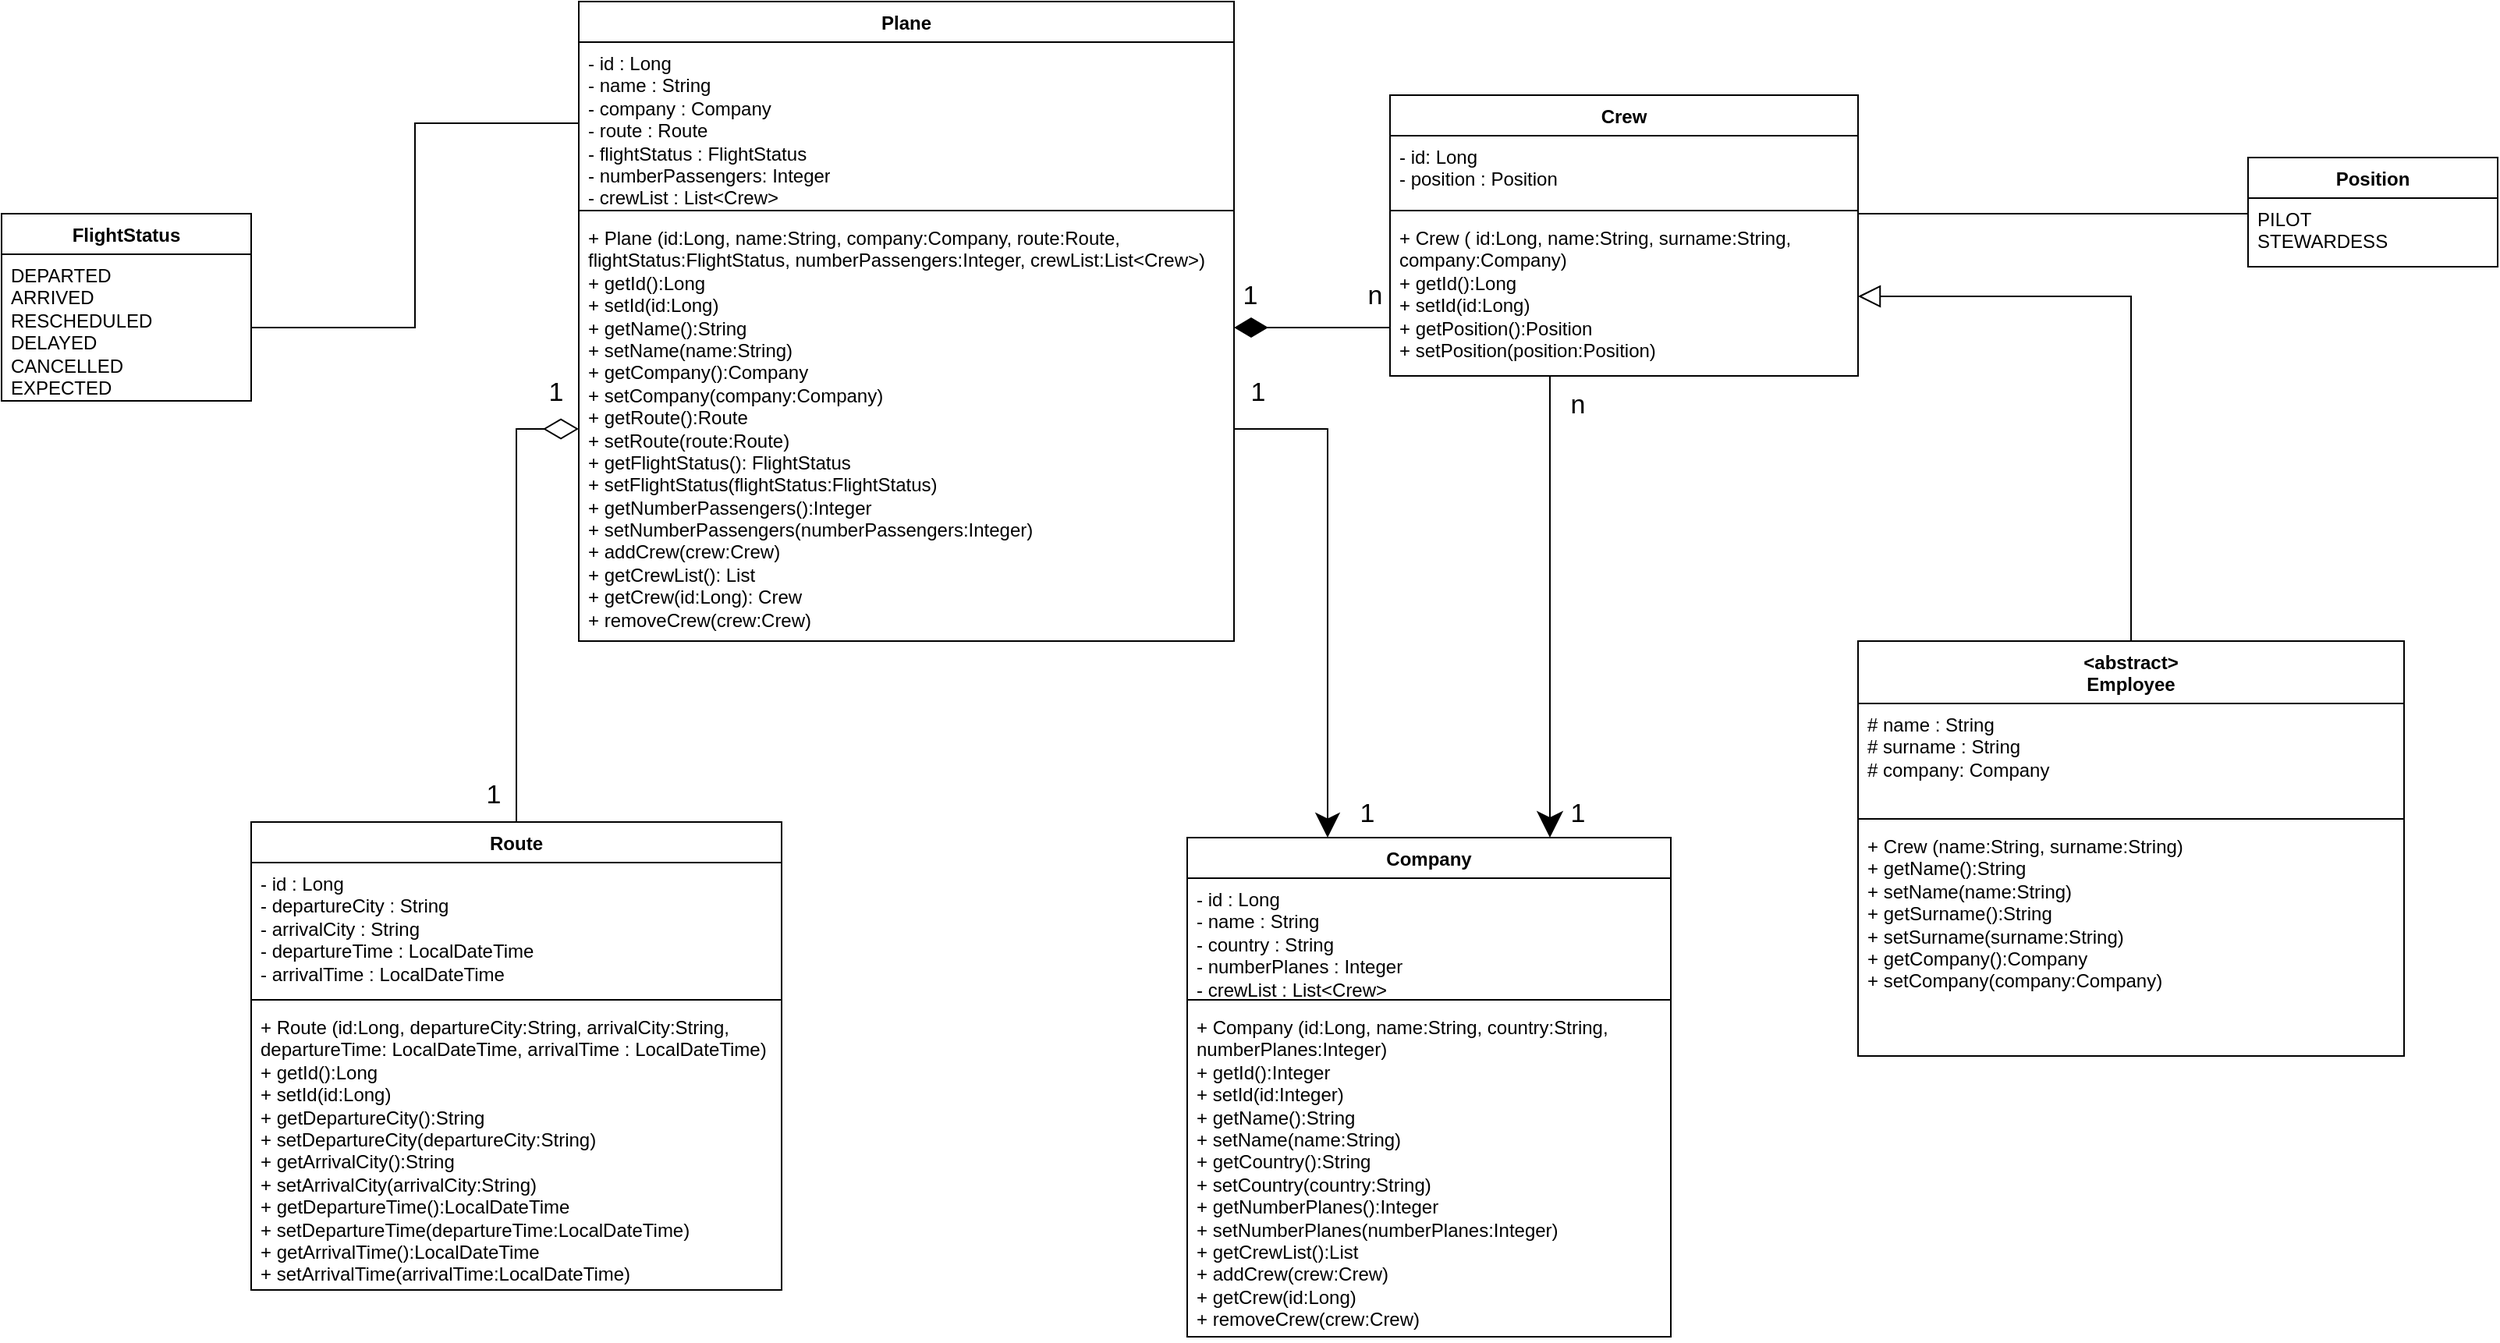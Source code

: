 <mxfile version="28.2.5">
  <diagram name="Страница — 1" id="qBjz6Si-zQFtBIgJfCx6">
    <mxGraphModel dx="2509" dy="952" grid="1" gridSize="10" guides="1" tooltips="1" connect="1" arrows="1" fold="1" page="1" pageScale="1" pageWidth="827" pageHeight="1169" math="0" shadow="0">
      <root>
        <mxCell id="0" />
        <mxCell id="1" parent="0" />
        <mxCell id="wh6pQsQjk_l7OoC0hX97-1" value="Plane" style="swimlane;fontStyle=1;align=center;verticalAlign=top;childLayout=stackLayout;horizontal=1;startSize=26;horizontalStack=0;resizeParent=1;resizeParentMax=0;resizeLast=0;collapsible=1;marginBottom=0;whiteSpace=wrap;html=1;" vertex="1" parent="1">
          <mxGeometry x="320" y="414" width="420" height="410" as="geometry" />
        </mxCell>
        <mxCell id="wh6pQsQjk_l7OoC0hX97-2" value="- id : Long&lt;div&gt;- name : String&lt;/div&gt;&lt;div&gt;- company : Company&lt;/div&gt;&lt;div&gt;&lt;div&gt;- route : Route&lt;/div&gt;&lt;div&gt;- flightStatus : FlightStatus&lt;/div&gt;&lt;/div&gt;&lt;div&gt;-&amp;nbsp;&lt;span style=&quot;background-color: transparent; color: light-dark(rgb(0, 0, 0), rgb(255, 255, 255));&quot;&gt;numberPassengers: Integer&lt;/span&gt;&lt;/div&gt;&lt;div&gt;- crewList : List&amp;lt;Crew&amp;gt;&lt;/div&gt;" style="text;strokeColor=none;fillColor=none;align=left;verticalAlign=top;spacingLeft=4;spacingRight=4;overflow=hidden;rotatable=0;points=[[0,0.5],[1,0.5]];portConstraint=eastwest;whiteSpace=wrap;html=1;" vertex="1" parent="wh6pQsQjk_l7OoC0hX97-1">
          <mxGeometry y="26" width="420" height="104" as="geometry" />
        </mxCell>
        <mxCell id="wh6pQsQjk_l7OoC0hX97-3" value="" style="line;strokeWidth=1;fillColor=none;align=left;verticalAlign=middle;spacingTop=-1;spacingLeft=3;spacingRight=3;rotatable=0;labelPosition=right;points=[];portConstraint=eastwest;strokeColor=inherit;" vertex="1" parent="wh6pQsQjk_l7OoC0hX97-1">
          <mxGeometry y="130" width="420" height="8" as="geometry" />
        </mxCell>
        <mxCell id="wh6pQsQjk_l7OoC0hX97-4" value="+ Plane (id:Long, name:String, company:Company, route:Route, flightStatus:FlightStatus, numberPassengers:Integer, crewList:List&amp;lt;Crew&amp;gt;)&lt;div&gt;+ getId():Long&lt;/div&gt;&lt;div&gt;+ setId(id:Long)&lt;/div&gt;&lt;div&gt;+ getName():String&lt;/div&gt;&lt;div&gt;+ setName(name:String)&lt;/div&gt;&lt;div&gt;+ getCompany():Company&lt;/div&gt;&lt;div&gt;+ setCompany(company:Company)&lt;/div&gt;&lt;div&gt;+ getRoute():Route&lt;/div&gt;&lt;div&gt;+ setRoute(route:Route)&lt;/div&gt;&lt;div&gt;+ getFlightStatus(): FlightStatus&lt;/div&gt;&lt;div&gt;+ setFlightStatus(flightStatus:FlightStatus)&lt;/div&gt;&lt;div&gt;+ getNumberPassengers():Integer&lt;/div&gt;&lt;div&gt;+ setNumberPassengers(numberPassengers:Integer)&lt;/div&gt;&lt;div&gt;&lt;span style=&quot;background-color: transparent; color: light-dark(rgb(0, 0, 0), rgb(255, 255, 255));&quot;&gt;+ add&lt;/span&gt;&lt;span style=&quot;background-color: transparent; color: light-dark(rgb(0, 0, 0), rgb(255, 255, 255));&quot;&gt;Crew&lt;/span&gt;&lt;span style=&quot;background-color: transparent; color: light-dark(rgb(0, 0, 0), rgb(255, 255, 255));&quot;&gt;(crew:&lt;/span&gt;Crew&lt;span style=&quot;background-color: transparent; color: light-dark(rgb(0, 0, 0), rgb(255, 255, 255));&quot;&gt;)&lt;/span&gt;&lt;/div&gt;&lt;div&gt;&lt;span style=&quot;background-color: transparent; color: light-dark(rgb(0, 0, 0), rgb(255, 255, 255));&quot;&gt;+ getCrewList(): List&lt;/span&gt;&lt;/div&gt;&lt;div&gt;&lt;span style=&quot;background-color: transparent; color: light-dark(rgb(0, 0, 0), rgb(255, 255, 255));&quot;&gt;+ getCrew(id:Long): Crew&lt;/span&gt;&lt;/div&gt;&lt;div&gt;&lt;span style=&quot;background-color: transparent; color: light-dark(rgb(0, 0, 0), rgb(255, 255, 255));&quot;&gt;+ removeCrew(crew:Crew)&lt;/span&gt;&lt;/div&gt;" style="text;strokeColor=none;fillColor=none;align=left;verticalAlign=top;spacingLeft=4;spacingRight=4;overflow=hidden;rotatable=0;points=[[0,0.5],[1,0.5]];portConstraint=eastwest;whiteSpace=wrap;html=1;" vertex="1" parent="wh6pQsQjk_l7OoC0hX97-1">
          <mxGeometry y="138" width="420" height="272" as="geometry" />
        </mxCell>
        <mxCell id="wh6pQsQjk_l7OoC0hX97-47" style="edgeStyle=orthogonalEdgeStyle;rounded=0;orthogonalLoop=1;jettySize=auto;html=1;entryX=1;entryY=0.5;entryDx=0;entryDy=0;endSize=12;endArrow=block;endFill=0;" edge="1" parent="1" source="wh6pQsQjk_l7OoC0hX97-5" target="wh6pQsQjk_l7OoC0hX97-30">
          <mxGeometry relative="1" as="geometry" />
        </mxCell>
        <mxCell id="wh6pQsQjk_l7OoC0hX97-5" value="&amp;lt;abstract&amp;gt;&lt;br&gt;Employee" style="swimlane;fontStyle=1;align=center;verticalAlign=top;childLayout=stackLayout;horizontal=1;startSize=40;horizontalStack=0;resizeParent=1;resizeParentMax=0;resizeLast=0;collapsible=1;marginBottom=0;whiteSpace=wrap;html=1;" vertex="1" parent="1">
          <mxGeometry x="1140" y="824" width="350" height="266" as="geometry" />
        </mxCell>
        <mxCell id="wh6pQsQjk_l7OoC0hX97-6" value="&lt;div&gt;# name : String&lt;/div&gt;&lt;div&gt;# surname : String&lt;/div&gt;&lt;div&gt;# company: Company&lt;/div&gt;" style="text;strokeColor=none;fillColor=none;align=left;verticalAlign=top;spacingLeft=4;spacingRight=4;overflow=hidden;rotatable=0;points=[[0,0.5],[1,0.5]];portConstraint=eastwest;whiteSpace=wrap;html=1;" vertex="1" parent="wh6pQsQjk_l7OoC0hX97-5">
          <mxGeometry y="40" width="350" height="70" as="geometry" />
        </mxCell>
        <mxCell id="wh6pQsQjk_l7OoC0hX97-7" value="" style="line;strokeWidth=1;fillColor=none;align=left;verticalAlign=middle;spacingTop=-1;spacingLeft=3;spacingRight=3;rotatable=0;labelPosition=right;points=[];portConstraint=eastwest;strokeColor=inherit;" vertex="1" parent="wh6pQsQjk_l7OoC0hX97-5">
          <mxGeometry y="110" width="350" height="8" as="geometry" />
        </mxCell>
        <mxCell id="wh6pQsQjk_l7OoC0hX97-8" value="+ Crew (name:String, surname:String)&lt;div&gt;&lt;div&gt;+ getName():String&lt;/div&gt;&lt;div&gt;+ setName(name:String)&lt;/div&gt;&lt;/div&gt;&lt;div&gt;+ getSurname():String&lt;/div&gt;&lt;div&gt;+ setSurname(surname:String)&lt;/div&gt;&lt;div&gt;&lt;div&gt;+ getCompany():Company&lt;/div&gt;&lt;div&gt;+ setCompany(company:Company)&lt;/div&gt;&lt;/div&gt;" style="text;strokeColor=none;fillColor=none;align=left;verticalAlign=top;spacingLeft=4;spacingRight=4;overflow=hidden;rotatable=0;points=[[0,0.5],[1,0.5]];portConstraint=eastwest;whiteSpace=wrap;html=1;" vertex="1" parent="wh6pQsQjk_l7OoC0hX97-5">
          <mxGeometry y="118" width="350" height="148" as="geometry" />
        </mxCell>
        <mxCell id="wh6pQsQjk_l7OoC0hX97-9" value="Position" style="swimlane;fontStyle=1;align=center;verticalAlign=top;childLayout=stackLayout;horizontal=1;startSize=26;horizontalStack=0;resizeParent=1;resizeParentMax=0;resizeLast=0;collapsible=1;marginBottom=0;whiteSpace=wrap;html=1;" vertex="1" parent="1">
          <mxGeometry x="1390" y="514" width="160" height="70" as="geometry" />
        </mxCell>
        <mxCell id="wh6pQsQjk_l7OoC0hX97-10" value="PILOT&lt;div&gt;STEWARDESS&lt;/div&gt;" style="text;strokeColor=none;fillColor=none;align=left;verticalAlign=top;spacingLeft=4;spacingRight=4;overflow=hidden;rotatable=0;points=[[0,0.5],[1,0.5]];portConstraint=eastwest;whiteSpace=wrap;html=1;" vertex="1" parent="wh6pQsQjk_l7OoC0hX97-9">
          <mxGeometry y="26" width="160" height="44" as="geometry" />
        </mxCell>
        <mxCell id="wh6pQsQjk_l7OoC0hX97-13" value="FlightStatus" style="swimlane;fontStyle=1;align=center;verticalAlign=top;childLayout=stackLayout;horizontal=1;startSize=26;horizontalStack=0;resizeParent=1;resizeParentMax=0;resizeLast=0;collapsible=1;marginBottom=0;whiteSpace=wrap;html=1;" vertex="1" parent="1">
          <mxGeometry x="-50" y="550" width="160" height="120" as="geometry" />
        </mxCell>
        <mxCell id="wh6pQsQjk_l7OoC0hX97-14" value="DEPARTED&lt;br&gt;ARRIVED&lt;br&gt;RESCHEDULED&lt;br&gt;DELAYED&lt;br&gt;CANCELLED&lt;div&gt;EXPECTED&lt;br&gt;&lt;br&gt;&lt;/div&gt;" style="text;strokeColor=none;fillColor=none;align=left;verticalAlign=top;spacingLeft=4;spacingRight=4;overflow=hidden;rotatable=0;points=[[0,0.5],[1,0.5]];portConstraint=eastwest;whiteSpace=wrap;html=1;" vertex="1" parent="wh6pQsQjk_l7OoC0hX97-13">
          <mxGeometry y="26" width="160" height="94" as="geometry" />
        </mxCell>
        <mxCell id="wh6pQsQjk_l7OoC0hX97-36" style="edgeStyle=orthogonalEdgeStyle;rounded=0;orthogonalLoop=1;jettySize=auto;html=1;entryX=0;entryY=0.5;entryDx=0;entryDy=0;endArrow=diamondThin;endFill=0;startSize=20;endSize=20;" edge="1" parent="1" source="wh6pQsQjk_l7OoC0hX97-19" target="wh6pQsQjk_l7OoC0hX97-4">
          <mxGeometry relative="1" as="geometry" />
        </mxCell>
        <mxCell id="wh6pQsQjk_l7OoC0hX97-19" value="Route" style="swimlane;fontStyle=1;align=center;verticalAlign=top;childLayout=stackLayout;horizontal=1;startSize=26;horizontalStack=0;resizeParent=1;resizeParentMax=0;resizeLast=0;collapsible=1;marginBottom=0;whiteSpace=wrap;html=1;" vertex="1" parent="1">
          <mxGeometry x="110" y="940" width="340" height="300" as="geometry" />
        </mxCell>
        <mxCell id="wh6pQsQjk_l7OoC0hX97-20" value="- id : Long&lt;div&gt;- departureCity : String&lt;/div&gt;&lt;div&gt;- arrivalCity : String&lt;/div&gt;&lt;div&gt;- departureTime : LocalDateTime&lt;/div&gt;&lt;div&gt;- arrivalTime : LocalDateTime&lt;/div&gt;&lt;div&gt;&lt;br&gt;&lt;/div&gt;" style="text;strokeColor=none;fillColor=none;align=left;verticalAlign=top;spacingLeft=4;spacingRight=4;overflow=hidden;rotatable=0;points=[[0,0.5],[1,0.5]];portConstraint=eastwest;whiteSpace=wrap;html=1;" vertex="1" parent="wh6pQsQjk_l7OoC0hX97-19">
          <mxGeometry y="26" width="340" height="84" as="geometry" />
        </mxCell>
        <mxCell id="wh6pQsQjk_l7OoC0hX97-21" value="" style="line;strokeWidth=1;fillColor=none;align=left;verticalAlign=middle;spacingTop=-1;spacingLeft=3;spacingRight=3;rotatable=0;labelPosition=right;points=[];portConstraint=eastwest;strokeColor=inherit;" vertex="1" parent="wh6pQsQjk_l7OoC0hX97-19">
          <mxGeometry y="110" width="340" height="8" as="geometry" />
        </mxCell>
        <mxCell id="wh6pQsQjk_l7OoC0hX97-22" value="&lt;div&gt;+ Route (id:Long, departureCity:String, arrivalCity:String, departureTime: LocalDateTime, arrivalTime : LocalDateTime)&lt;/div&gt;&lt;div&gt;&lt;div&gt;+ getId():Long&lt;/div&gt;&lt;div&gt;+ setId(id:Long)&lt;/div&gt;&lt;/div&gt;&lt;div&gt;+ getDepartureCity():String&lt;/div&gt;&lt;div&gt;+ setDepartureCity(departureCity:String)&lt;/div&gt;&lt;div&gt;+ getArrivalCity():String&lt;/div&gt;&lt;div&gt;+ setArrivalCity(arrivalCity:String)&lt;/div&gt;&lt;div&gt;+ getDepartureTime():LocalDateTime&lt;/div&gt;&lt;div&gt;+ setDepartureTime(departureTime:LocalDateTime)&lt;/div&gt;&lt;div&gt;&lt;span style=&quot;background-color: transparent; color: light-dark(rgb(0, 0, 0), rgb(255, 255, 255));&quot;&gt;+ getArrival&lt;/span&gt;&lt;span style=&quot;background-color: transparent; color: light-dark(rgb(0, 0, 0), rgb(255, 255, 255));&quot;&gt;Time():LocalDateTime&lt;/span&gt;&lt;/div&gt;&lt;div&gt;&lt;span style=&quot;background-color: transparent; color: light-dark(rgb(0, 0, 0), rgb(255, 255, 255));&quot;&gt;+ setArrivalTime(arrivalTime:LocalDateTime)&lt;/span&gt;&lt;/div&gt;" style="text;strokeColor=none;fillColor=none;align=left;verticalAlign=top;spacingLeft=4;spacingRight=4;overflow=hidden;rotatable=0;points=[[0,0.5],[1,0.5]];portConstraint=eastwest;whiteSpace=wrap;html=1;" vertex="1" parent="wh6pQsQjk_l7OoC0hX97-19">
          <mxGeometry y="118" width="340" height="182" as="geometry" />
        </mxCell>
        <mxCell id="wh6pQsQjk_l7OoC0hX97-23" value="Company" style="swimlane;fontStyle=1;align=center;verticalAlign=top;childLayout=stackLayout;horizontal=1;startSize=26;horizontalStack=0;resizeParent=1;resizeParentMax=0;resizeLast=0;collapsible=1;marginBottom=0;whiteSpace=wrap;html=1;" vertex="1" parent="1">
          <mxGeometry x="710" y="950" width="310" height="320" as="geometry" />
        </mxCell>
        <mxCell id="wh6pQsQjk_l7OoC0hX97-24" value="- id : Long&lt;div&gt;- name : String&lt;/div&gt;&lt;div&gt;- country : String&lt;/div&gt;&lt;div&gt;- numberPlanes : Integer&lt;/div&gt;&lt;div&gt;- crewList : List&amp;lt;Crew&amp;gt;&lt;/div&gt;&lt;div&gt;&lt;br&gt;&lt;div&gt;&lt;br&gt;&lt;/div&gt;&lt;/div&gt;" style="text;strokeColor=none;fillColor=none;align=left;verticalAlign=top;spacingLeft=4;spacingRight=4;overflow=hidden;rotatable=0;points=[[0,0.5],[1,0.5]];portConstraint=eastwest;whiteSpace=wrap;html=1;" vertex="1" parent="wh6pQsQjk_l7OoC0hX97-23">
          <mxGeometry y="26" width="310" height="74" as="geometry" />
        </mxCell>
        <mxCell id="wh6pQsQjk_l7OoC0hX97-25" value="" style="line;strokeWidth=1;fillColor=none;align=left;verticalAlign=middle;spacingTop=-1;spacingLeft=3;spacingRight=3;rotatable=0;labelPosition=right;points=[];portConstraint=eastwest;strokeColor=inherit;" vertex="1" parent="wh6pQsQjk_l7OoC0hX97-23">
          <mxGeometry y="100" width="310" height="8" as="geometry" />
        </mxCell>
        <mxCell id="wh6pQsQjk_l7OoC0hX97-26" value="+ Company (id:Long, name:String, country:String, numberPlanes:Integer)&lt;div&gt;+ getId():Integer&lt;/div&gt;&lt;div&gt;+ setId(id:Integer)&lt;/div&gt;&lt;div&gt;+ getName():String&lt;/div&gt;&lt;div&gt;+ setName(name:String)&lt;/div&gt;&lt;div&gt;+ getCountry():String&lt;/div&gt;&lt;div&gt;+ setCountry(country:String)&lt;/div&gt;&lt;div&gt;+ getNumberPlanes():Integer&lt;/div&gt;&lt;div&gt;+ setNumberPlanes(numberPlanes:Integer)&lt;/div&gt;&lt;div&gt;+ getCrewList():List&lt;/div&gt;&lt;div&gt;+ addCrew(crew:Crew)&lt;/div&gt;&lt;div&gt;+ getCrew(id:Long)&lt;/div&gt;&lt;div&gt;+ removeCrew(crew:Crew)&lt;/div&gt;" style="text;strokeColor=none;fillColor=none;align=left;verticalAlign=top;spacingLeft=4;spacingRight=4;overflow=hidden;rotatable=0;points=[[0,0.5],[1,0.5]];portConstraint=eastwest;whiteSpace=wrap;html=1;" vertex="1" parent="wh6pQsQjk_l7OoC0hX97-23">
          <mxGeometry y="108" width="310" height="212" as="geometry" />
        </mxCell>
        <mxCell id="wh6pQsQjk_l7OoC0hX97-27" value="Crew" style="swimlane;fontStyle=1;align=center;verticalAlign=top;childLayout=stackLayout;horizontal=1;startSize=26;horizontalStack=0;resizeParent=1;resizeParentMax=0;resizeLast=0;collapsible=1;marginBottom=0;whiteSpace=wrap;html=1;" vertex="1" parent="1">
          <mxGeometry x="840" y="474" width="300" height="180" as="geometry" />
        </mxCell>
        <mxCell id="wh6pQsQjk_l7OoC0hX97-28" value="&lt;div&gt;- id: Long&lt;/div&gt;- position : Position" style="text;strokeColor=none;fillColor=none;align=left;verticalAlign=top;spacingLeft=4;spacingRight=4;overflow=hidden;rotatable=0;points=[[0,0.5],[1,0.5]];portConstraint=eastwest;whiteSpace=wrap;html=1;" vertex="1" parent="wh6pQsQjk_l7OoC0hX97-27">
          <mxGeometry y="26" width="300" height="44" as="geometry" />
        </mxCell>
        <mxCell id="wh6pQsQjk_l7OoC0hX97-29" value="" style="line;strokeWidth=1;fillColor=none;align=left;verticalAlign=middle;spacingTop=-1;spacingLeft=3;spacingRight=3;rotatable=0;labelPosition=right;points=[];portConstraint=eastwest;strokeColor=inherit;" vertex="1" parent="wh6pQsQjk_l7OoC0hX97-27">
          <mxGeometry y="70" width="300" height="8" as="geometry" />
        </mxCell>
        <mxCell id="wh6pQsQjk_l7OoC0hX97-30" value="+ Crew ( id:Long, name:String, surname:String, company:Company)&lt;div&gt;&lt;div&gt;+ getId():Long&lt;/div&gt;&lt;div&gt;+ setId(id:Long)&lt;/div&gt;&lt;div&gt;+ getPosition():Position&lt;/div&gt;&lt;div&gt;+ setPosition(position:Position)&amp;nbsp;&lt;/div&gt;&lt;/div&gt;" style="text;strokeColor=none;fillColor=none;align=left;verticalAlign=top;spacingLeft=4;spacingRight=4;overflow=hidden;rotatable=0;points=[[0,0.5],[1,0.5]];portConstraint=eastwest;whiteSpace=wrap;html=1;" vertex="1" parent="wh6pQsQjk_l7OoC0hX97-27">
          <mxGeometry y="78" width="300" height="102" as="geometry" />
        </mxCell>
        <mxCell id="wh6pQsQjk_l7OoC0hX97-33" style="edgeStyle=orthogonalEdgeStyle;rounded=0;orthogonalLoop=1;jettySize=auto;html=1;strokeWidth=1;endSize=13;" edge="1" parent="1" source="wh6pQsQjk_l7OoC0hX97-4" target="wh6pQsQjk_l7OoC0hX97-23">
          <mxGeometry relative="1" as="geometry">
            <Array as="points">
              <mxPoint x="800" y="688" />
            </Array>
          </mxGeometry>
        </mxCell>
        <mxCell id="wh6pQsQjk_l7OoC0hX97-34" value="1" style="text;html=1;align=center;verticalAlign=middle;resizable=0;points=[];autosize=1;strokeColor=none;fillColor=none;fontSize=17;" vertex="1" parent="1">
          <mxGeometry x="810" y="920" width="30" height="30" as="geometry" />
        </mxCell>
        <mxCell id="wh6pQsQjk_l7OoC0hX97-35" value="1" style="text;html=1;align=center;verticalAlign=middle;resizable=0;points=[];autosize=1;strokeColor=none;fillColor=none;fontSize=17;" vertex="1" parent="1">
          <mxGeometry x="740" y="650" width="30" height="30" as="geometry" />
        </mxCell>
        <mxCell id="wh6pQsQjk_l7OoC0hX97-38" value="1" style="text;html=1;align=center;verticalAlign=middle;resizable=0;points=[];autosize=1;strokeColor=none;fillColor=none;fontSize=17;" vertex="1" parent="1">
          <mxGeometry x="250" y="908" width="30" height="30" as="geometry" />
        </mxCell>
        <mxCell id="wh6pQsQjk_l7OoC0hX97-39" value="1" style="text;html=1;align=center;verticalAlign=middle;resizable=0;points=[];autosize=1;strokeColor=none;fillColor=none;fontSize=17;" vertex="1" parent="1">
          <mxGeometry x="290" y="650" width="30" height="30" as="geometry" />
        </mxCell>
        <mxCell id="wh6pQsQjk_l7OoC0hX97-40" style="edgeStyle=orthogonalEdgeStyle;rounded=0;orthogonalLoop=1;jettySize=auto;html=1;entryX=0;entryY=0.5;entryDx=0;entryDy=0;endArrow=none;endFill=0;" edge="1" parent="1" source="wh6pQsQjk_l7OoC0hX97-14" target="wh6pQsQjk_l7OoC0hX97-2">
          <mxGeometry relative="1" as="geometry" />
        </mxCell>
        <mxCell id="wh6pQsQjk_l7OoC0hX97-41" style="edgeStyle=orthogonalEdgeStyle;rounded=0;orthogonalLoop=1;jettySize=auto;html=1;entryX=0;entryY=0.5;entryDx=0;entryDy=0;startArrow=diamondThin;startFill=1;endArrow=none;endFill=0;startSize=19;" edge="1" parent="1" source="wh6pQsQjk_l7OoC0hX97-4" target="wh6pQsQjk_l7OoC0hX97-30">
          <mxGeometry relative="1" as="geometry">
            <Array as="points">
              <mxPoint x="760" y="623" />
              <mxPoint x="760" y="623" />
            </Array>
          </mxGeometry>
        </mxCell>
        <mxCell id="wh6pQsQjk_l7OoC0hX97-42" value="1" style="text;html=1;align=center;verticalAlign=middle;resizable=0;points=[];autosize=1;strokeColor=none;fillColor=none;fontSize=17;" vertex="1" parent="1">
          <mxGeometry x="735" y="588" width="30" height="30" as="geometry" />
        </mxCell>
        <mxCell id="wh6pQsQjk_l7OoC0hX97-43" value="n" style="text;html=1;align=center;verticalAlign=middle;resizable=0;points=[];autosize=1;strokeColor=none;fillColor=none;fontSize=17;" vertex="1" parent="1">
          <mxGeometry x="815" y="588" width="30" height="30" as="geometry" />
        </mxCell>
        <mxCell id="wh6pQsQjk_l7OoC0hX97-44" style="edgeStyle=orthogonalEdgeStyle;rounded=0;orthogonalLoop=1;jettySize=auto;html=1;entryX=0.75;entryY=0;entryDx=0;entryDy=0;endSize=14;" edge="1" parent="1" source="wh6pQsQjk_l7OoC0hX97-30" target="wh6pQsQjk_l7OoC0hX97-23">
          <mxGeometry relative="1" as="geometry">
            <Array as="points">
              <mxPoint x="943" y="814" />
            </Array>
          </mxGeometry>
        </mxCell>
        <mxCell id="wh6pQsQjk_l7OoC0hX97-45" value="1" style="text;html=1;align=center;verticalAlign=middle;resizable=0;points=[];autosize=1;strokeColor=none;fillColor=none;fontSize=17;" vertex="1" parent="1">
          <mxGeometry x="945" y="920" width="30" height="30" as="geometry" />
        </mxCell>
        <mxCell id="wh6pQsQjk_l7OoC0hX97-46" value="n" style="text;html=1;align=center;verticalAlign=middle;resizable=0;points=[];autosize=1;strokeColor=none;fillColor=none;fontSize=17;" vertex="1" parent="1">
          <mxGeometry x="945" y="658" width="30" height="30" as="geometry" />
        </mxCell>
        <mxCell id="wh6pQsQjk_l7OoC0hX97-48" style="edgeStyle=orthogonalEdgeStyle;rounded=0;orthogonalLoop=1;jettySize=auto;html=1;endArrow=none;endFill=0;" edge="1" parent="1" source="wh6pQsQjk_l7OoC0hX97-10">
          <mxGeometry relative="1" as="geometry">
            <mxPoint x="1140" y="550" as="targetPoint" />
            <Array as="points">
              <mxPoint x="1390" y="554" />
            </Array>
          </mxGeometry>
        </mxCell>
      </root>
    </mxGraphModel>
  </diagram>
</mxfile>
